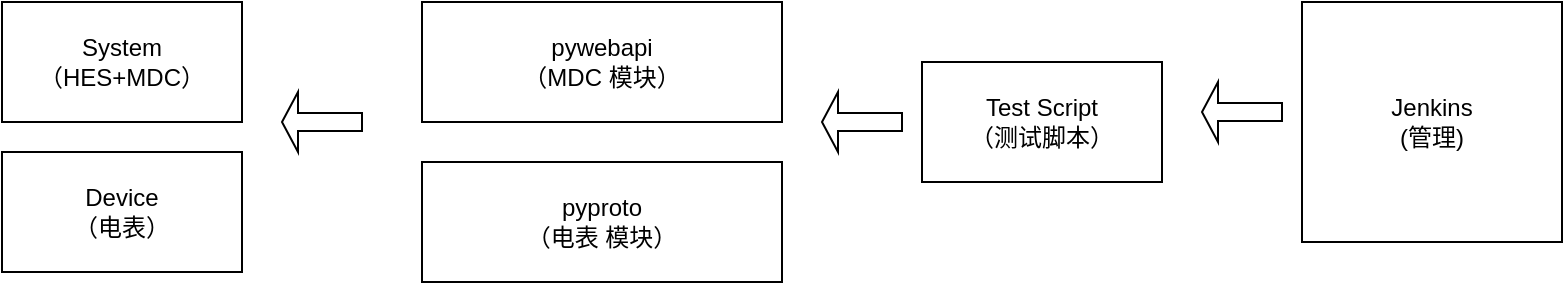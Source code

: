 <mxfile version="28.0.6">
  <diagram name="Page-1" id="stHkNYjPsgnvwqnEDeHq">
    <mxGraphModel dx="1097" dy="487" grid="1" gridSize="10" guides="1" tooltips="1" connect="1" arrows="1" fold="1" page="1" pageScale="1" pageWidth="850" pageHeight="1100" math="0" shadow="0">
      <root>
        <mxCell id="0" />
        <mxCell id="1" parent="0" />
        <mxCell id="VkH7h2HziBzFlEW19kWf-14" value="" style="group" vertex="1" connectable="0" parent="1">
          <mxGeometry x="35" y="120" width="780" height="140" as="geometry" />
        </mxCell>
        <mxCell id="fNABVySuIZl3mwV_Zrsj-1" value="Test Script&lt;div&gt;（测试脚本）&lt;/div&gt;" style="rounded=0;whiteSpace=wrap;html=1;" parent="VkH7h2HziBzFlEW19kWf-14" vertex="1">
          <mxGeometry x="460" y="30" width="120" height="60" as="geometry" />
        </mxCell>
        <mxCell id="fNABVySuIZl3mwV_Zrsj-2" value="Jenkins&lt;div&gt;(管理)&lt;/div&gt;" style="rounded=0;whiteSpace=wrap;html=1;" parent="VkH7h2HziBzFlEW19kWf-14" vertex="1">
          <mxGeometry x="650" width="130" height="120" as="geometry" />
        </mxCell>
        <mxCell id="VkH7h2HziBzFlEW19kWf-3" value="pywebapi&lt;br&gt;&lt;div&gt;（MDC 模块）&lt;/div&gt;" style="rounded=0;whiteSpace=wrap;html=1;" vertex="1" parent="VkH7h2HziBzFlEW19kWf-14">
          <mxGeometry x="210" width="180" height="60" as="geometry" />
        </mxCell>
        <mxCell id="VkH7h2HziBzFlEW19kWf-4" value="pyproto&lt;br&gt;&lt;div&gt;（电表 模块）&lt;/div&gt;" style="rounded=0;whiteSpace=wrap;html=1;" vertex="1" parent="VkH7h2HziBzFlEW19kWf-14">
          <mxGeometry x="210" y="80" width="180" height="60" as="geometry" />
        </mxCell>
        <mxCell id="VkH7h2HziBzFlEW19kWf-5" value="System&lt;div&gt;（HES+MDC）&lt;/div&gt;" style="rounded=0;whiteSpace=wrap;html=1;" vertex="1" parent="VkH7h2HziBzFlEW19kWf-14">
          <mxGeometry width="120" height="60" as="geometry" />
        </mxCell>
        <mxCell id="VkH7h2HziBzFlEW19kWf-6" value="Device&lt;div&gt;（电表）&lt;/div&gt;" style="rounded=0;whiteSpace=wrap;html=1;" vertex="1" parent="VkH7h2HziBzFlEW19kWf-14">
          <mxGeometry y="75" width="120" height="60" as="geometry" />
        </mxCell>
        <mxCell id="VkH7h2HziBzFlEW19kWf-11" value="" style="shape=singleArrow;direction=west;whiteSpace=wrap;html=1;" vertex="1" parent="VkH7h2HziBzFlEW19kWf-14">
          <mxGeometry x="600" y="40" width="40" height="30" as="geometry" />
        </mxCell>
        <mxCell id="VkH7h2HziBzFlEW19kWf-12" value="" style="shape=singleArrow;direction=west;whiteSpace=wrap;html=1;" vertex="1" parent="VkH7h2HziBzFlEW19kWf-14">
          <mxGeometry x="410" y="45" width="40" height="30" as="geometry" />
        </mxCell>
        <mxCell id="VkH7h2HziBzFlEW19kWf-13" value="" style="shape=singleArrow;direction=west;whiteSpace=wrap;html=1;" vertex="1" parent="VkH7h2HziBzFlEW19kWf-14">
          <mxGeometry x="140" y="45" width="40" height="30" as="geometry" />
        </mxCell>
      </root>
    </mxGraphModel>
  </diagram>
</mxfile>
